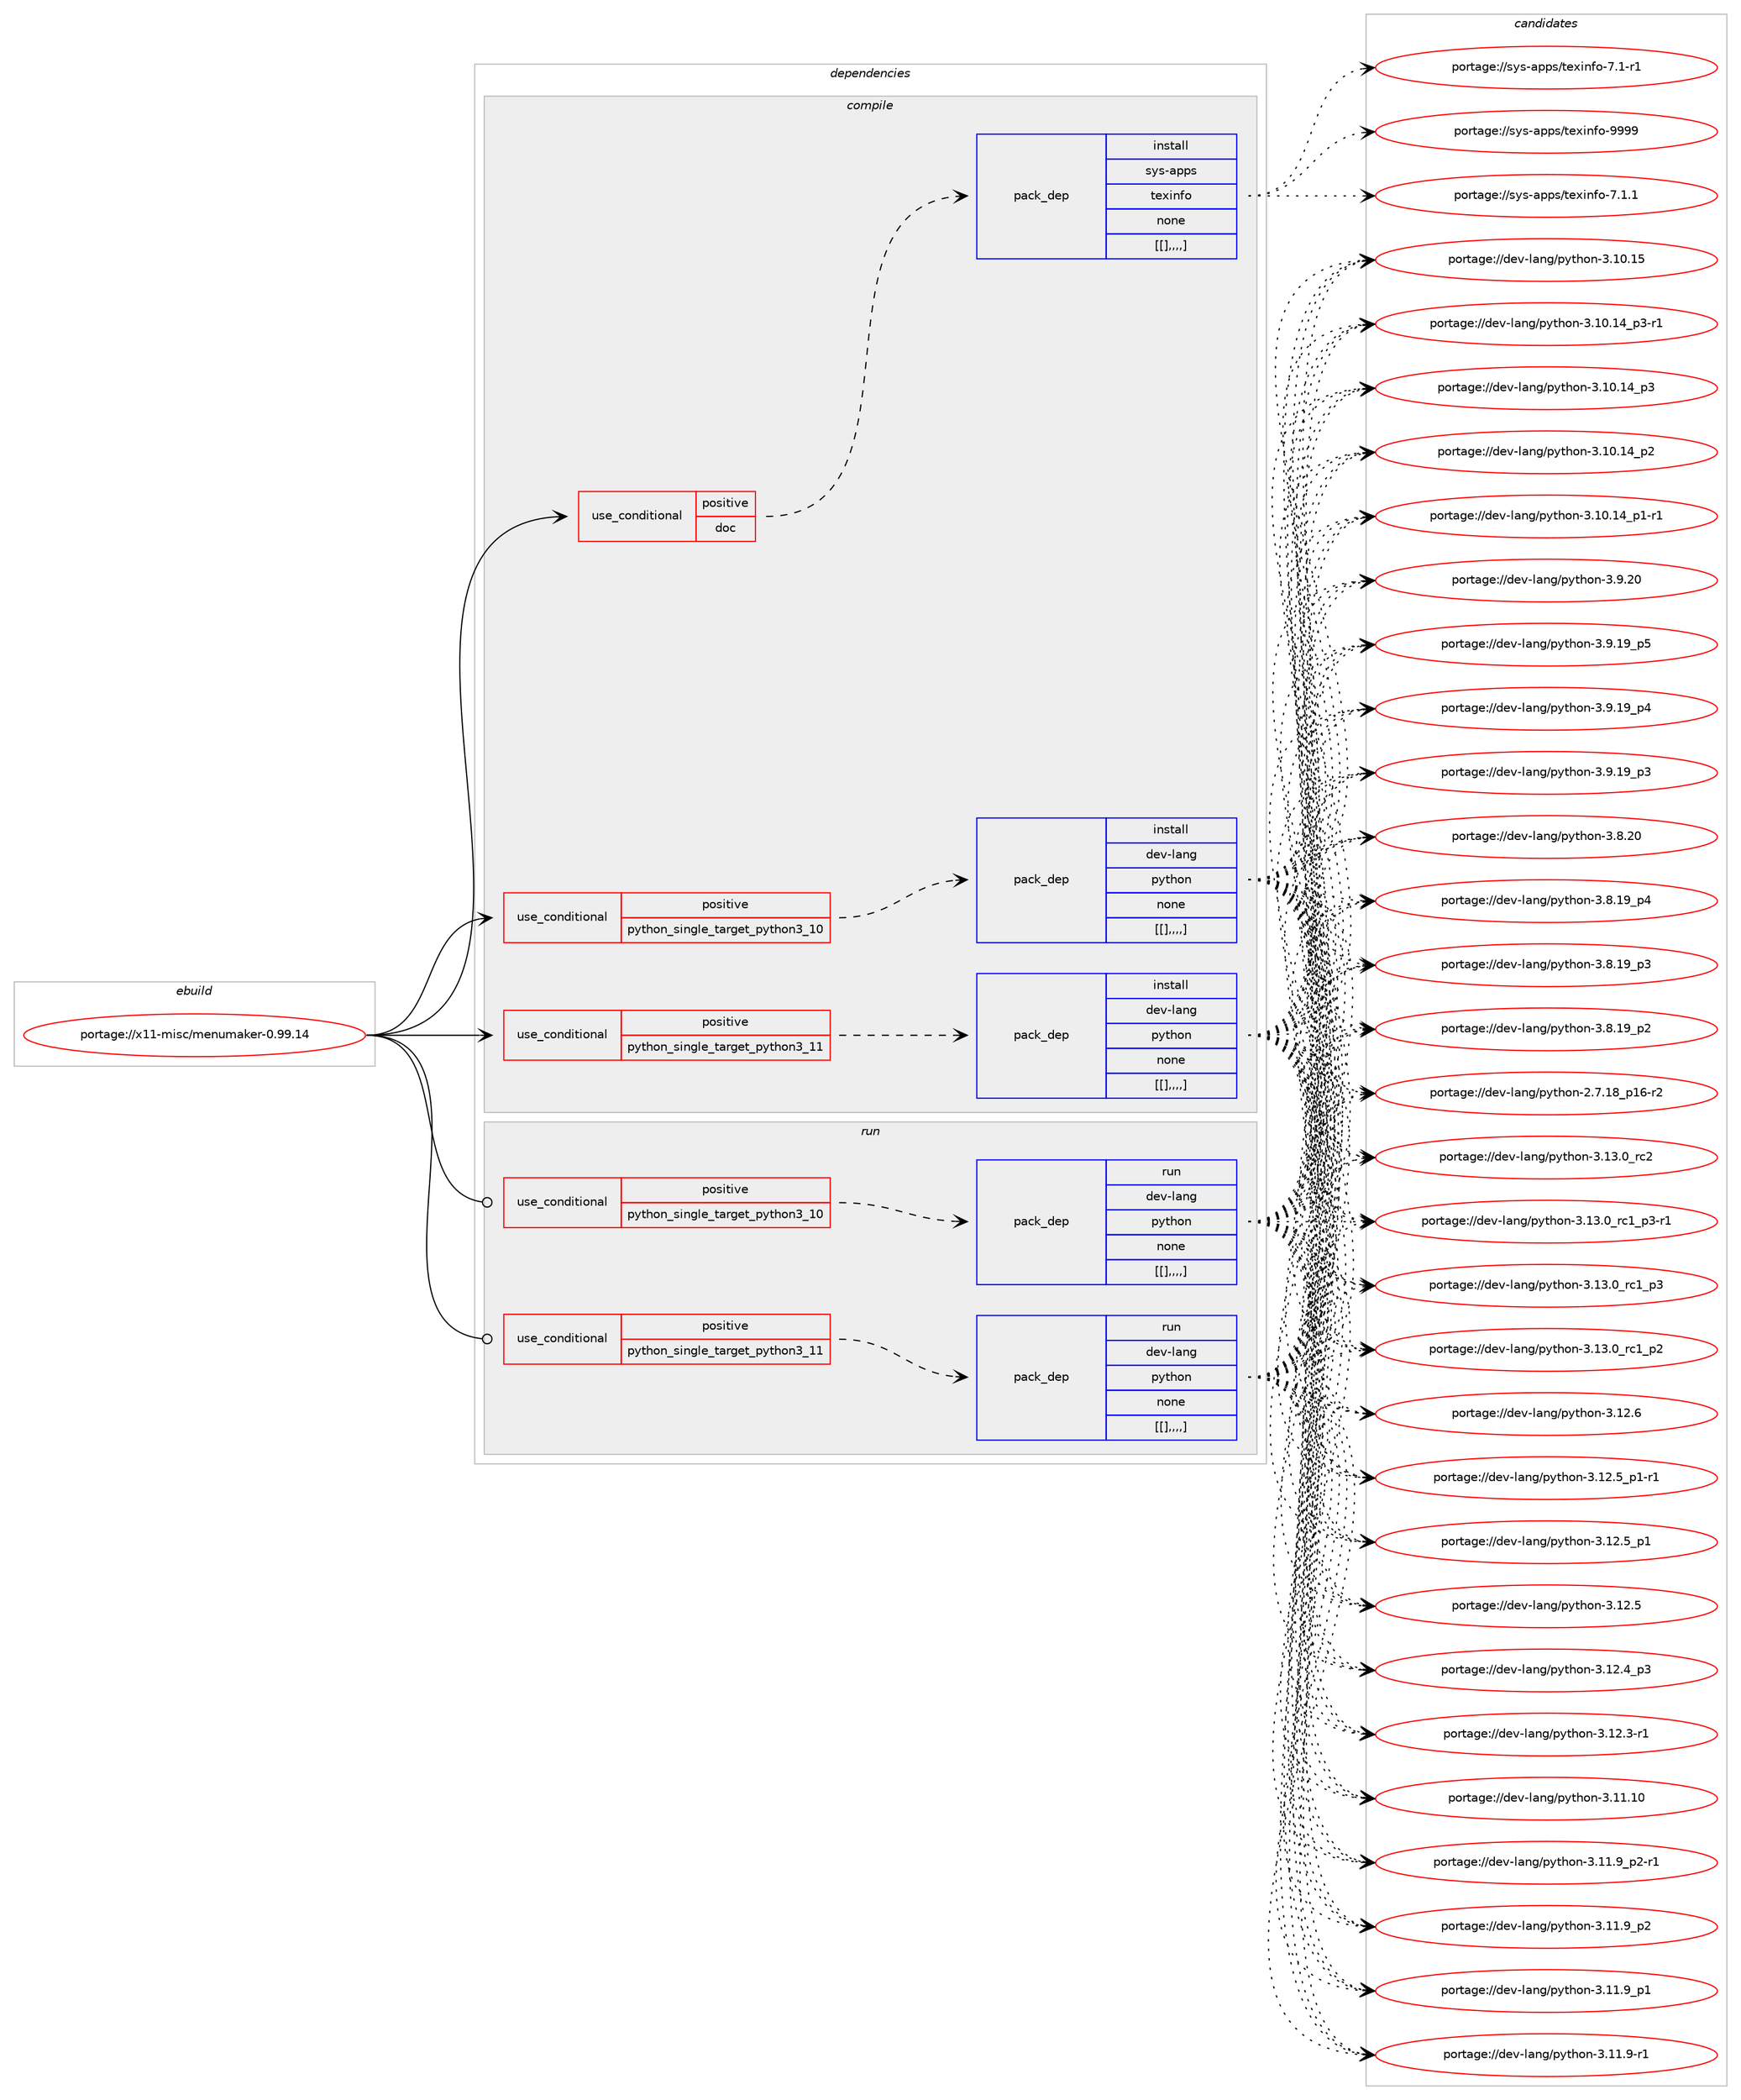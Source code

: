 digraph prolog {

# *************
# Graph options
# *************

newrank=true;
concentrate=true;
compound=true;
graph [rankdir=LR,fontname=Helvetica,fontsize=10,ranksep=1.5];#, ranksep=2.5, nodesep=0.2];
edge  [arrowhead=vee];
node  [fontname=Helvetica,fontsize=10];

# **********
# The ebuild
# **********

subgraph cluster_leftcol {
color=gray;
label=<<i>ebuild</i>>;
id [label="portage://x11-misc/menumaker-0.99.14", color=red, width=4, href="../x11-misc/menumaker-0.99.14.svg"];
}

# ****************
# The dependencies
# ****************

subgraph cluster_midcol {
color=gray;
label=<<i>dependencies</i>>;
subgraph cluster_compile {
fillcolor="#eeeeee";
style=filled;
label=<<i>compile</i>>;
subgraph cond127336 {
dependency480243 [label=<<TABLE BORDER="0" CELLBORDER="1" CELLSPACING="0" CELLPADDING="4"><TR><TD ROWSPAN="3" CELLPADDING="10">use_conditional</TD></TR><TR><TD>positive</TD></TR><TR><TD>doc</TD></TR></TABLE>>, shape=none, color=red];
subgraph pack349383 {
dependency480244 [label=<<TABLE BORDER="0" CELLBORDER="1" CELLSPACING="0" CELLPADDING="4" WIDTH="220"><TR><TD ROWSPAN="6" CELLPADDING="30">pack_dep</TD></TR><TR><TD WIDTH="110">install</TD></TR><TR><TD>sys-apps</TD></TR><TR><TD>texinfo</TD></TR><TR><TD>none</TD></TR><TR><TD>[[],,,,]</TD></TR></TABLE>>, shape=none, color=blue];
}
dependency480243:e -> dependency480244:w [weight=20,style="dashed",arrowhead="vee"];
}
id:e -> dependency480243:w [weight=20,style="solid",arrowhead="vee"];
subgraph cond127337 {
dependency480245 [label=<<TABLE BORDER="0" CELLBORDER="1" CELLSPACING="0" CELLPADDING="4"><TR><TD ROWSPAN="3" CELLPADDING="10">use_conditional</TD></TR><TR><TD>positive</TD></TR><TR><TD>python_single_target_python3_10</TD></TR></TABLE>>, shape=none, color=red];
subgraph pack349384 {
dependency480246 [label=<<TABLE BORDER="0" CELLBORDER="1" CELLSPACING="0" CELLPADDING="4" WIDTH="220"><TR><TD ROWSPAN="6" CELLPADDING="30">pack_dep</TD></TR><TR><TD WIDTH="110">install</TD></TR><TR><TD>dev-lang</TD></TR><TR><TD>python</TD></TR><TR><TD>none</TD></TR><TR><TD>[[],,,,]</TD></TR></TABLE>>, shape=none, color=blue];
}
dependency480245:e -> dependency480246:w [weight=20,style="dashed",arrowhead="vee"];
}
id:e -> dependency480245:w [weight=20,style="solid",arrowhead="vee"];
subgraph cond127338 {
dependency480247 [label=<<TABLE BORDER="0" CELLBORDER="1" CELLSPACING="0" CELLPADDING="4"><TR><TD ROWSPAN="3" CELLPADDING="10">use_conditional</TD></TR><TR><TD>positive</TD></TR><TR><TD>python_single_target_python3_11</TD></TR></TABLE>>, shape=none, color=red];
subgraph pack349385 {
dependency480248 [label=<<TABLE BORDER="0" CELLBORDER="1" CELLSPACING="0" CELLPADDING="4" WIDTH="220"><TR><TD ROWSPAN="6" CELLPADDING="30">pack_dep</TD></TR><TR><TD WIDTH="110">install</TD></TR><TR><TD>dev-lang</TD></TR><TR><TD>python</TD></TR><TR><TD>none</TD></TR><TR><TD>[[],,,,]</TD></TR></TABLE>>, shape=none, color=blue];
}
dependency480247:e -> dependency480248:w [weight=20,style="dashed",arrowhead="vee"];
}
id:e -> dependency480247:w [weight=20,style="solid",arrowhead="vee"];
}
subgraph cluster_compileandrun {
fillcolor="#eeeeee";
style=filled;
label=<<i>compile and run</i>>;
}
subgraph cluster_run {
fillcolor="#eeeeee";
style=filled;
label=<<i>run</i>>;
subgraph cond127339 {
dependency480249 [label=<<TABLE BORDER="0" CELLBORDER="1" CELLSPACING="0" CELLPADDING="4"><TR><TD ROWSPAN="3" CELLPADDING="10">use_conditional</TD></TR><TR><TD>positive</TD></TR><TR><TD>python_single_target_python3_10</TD></TR></TABLE>>, shape=none, color=red];
subgraph pack349386 {
dependency480250 [label=<<TABLE BORDER="0" CELLBORDER="1" CELLSPACING="0" CELLPADDING="4" WIDTH="220"><TR><TD ROWSPAN="6" CELLPADDING="30">pack_dep</TD></TR><TR><TD WIDTH="110">run</TD></TR><TR><TD>dev-lang</TD></TR><TR><TD>python</TD></TR><TR><TD>none</TD></TR><TR><TD>[[],,,,]</TD></TR></TABLE>>, shape=none, color=blue];
}
dependency480249:e -> dependency480250:w [weight=20,style="dashed",arrowhead="vee"];
}
id:e -> dependency480249:w [weight=20,style="solid",arrowhead="odot"];
subgraph cond127340 {
dependency480251 [label=<<TABLE BORDER="0" CELLBORDER="1" CELLSPACING="0" CELLPADDING="4"><TR><TD ROWSPAN="3" CELLPADDING="10">use_conditional</TD></TR><TR><TD>positive</TD></TR><TR><TD>python_single_target_python3_11</TD></TR></TABLE>>, shape=none, color=red];
subgraph pack349387 {
dependency480252 [label=<<TABLE BORDER="0" CELLBORDER="1" CELLSPACING="0" CELLPADDING="4" WIDTH="220"><TR><TD ROWSPAN="6" CELLPADDING="30">pack_dep</TD></TR><TR><TD WIDTH="110">run</TD></TR><TR><TD>dev-lang</TD></TR><TR><TD>python</TD></TR><TR><TD>none</TD></TR><TR><TD>[[],,,,]</TD></TR></TABLE>>, shape=none, color=blue];
}
dependency480251:e -> dependency480252:w [weight=20,style="dashed",arrowhead="vee"];
}
id:e -> dependency480251:w [weight=20,style="solid",arrowhead="odot"];
}
}

# **************
# The candidates
# **************

subgraph cluster_choices {
rank=same;
color=gray;
label=<<i>candidates</i>>;

subgraph choice349383 {
color=black;
nodesep=1;
choice1151211154597112112115471161011201051101021114557575757 [label="portage://sys-apps/texinfo-9999", color=red, width=4,href="../sys-apps/texinfo-9999.svg"];
choice115121115459711211211547116101120105110102111455546494649 [label="portage://sys-apps/texinfo-7.1.1", color=red, width=4,href="../sys-apps/texinfo-7.1.1.svg"];
choice115121115459711211211547116101120105110102111455546494511449 [label="portage://sys-apps/texinfo-7.1-r1", color=red, width=4,href="../sys-apps/texinfo-7.1-r1.svg"];
dependency480244:e -> choice1151211154597112112115471161011201051101021114557575757:w [style=dotted,weight="100"];
dependency480244:e -> choice115121115459711211211547116101120105110102111455546494649:w [style=dotted,weight="100"];
dependency480244:e -> choice115121115459711211211547116101120105110102111455546494511449:w [style=dotted,weight="100"];
}
subgraph choice349384 {
color=black;
nodesep=1;
choice10010111845108971101034711212111610411111045514649514648951149950 [label="portage://dev-lang/python-3.13.0_rc2", color=red, width=4,href="../dev-lang/python-3.13.0_rc2.svg"];
choice1001011184510897110103471121211161041111104551464951464895114994995112514511449 [label="portage://dev-lang/python-3.13.0_rc1_p3-r1", color=red, width=4,href="../dev-lang/python-3.13.0_rc1_p3-r1.svg"];
choice100101118451089711010347112121116104111110455146495146489511499499511251 [label="portage://dev-lang/python-3.13.0_rc1_p3", color=red, width=4,href="../dev-lang/python-3.13.0_rc1_p3.svg"];
choice100101118451089711010347112121116104111110455146495146489511499499511250 [label="portage://dev-lang/python-3.13.0_rc1_p2", color=red, width=4,href="../dev-lang/python-3.13.0_rc1_p2.svg"];
choice10010111845108971101034711212111610411111045514649504654 [label="portage://dev-lang/python-3.12.6", color=red, width=4,href="../dev-lang/python-3.12.6.svg"];
choice1001011184510897110103471121211161041111104551464950465395112494511449 [label="portage://dev-lang/python-3.12.5_p1-r1", color=red, width=4,href="../dev-lang/python-3.12.5_p1-r1.svg"];
choice100101118451089711010347112121116104111110455146495046539511249 [label="portage://dev-lang/python-3.12.5_p1", color=red, width=4,href="../dev-lang/python-3.12.5_p1.svg"];
choice10010111845108971101034711212111610411111045514649504653 [label="portage://dev-lang/python-3.12.5", color=red, width=4,href="../dev-lang/python-3.12.5.svg"];
choice100101118451089711010347112121116104111110455146495046529511251 [label="portage://dev-lang/python-3.12.4_p3", color=red, width=4,href="../dev-lang/python-3.12.4_p3.svg"];
choice100101118451089711010347112121116104111110455146495046514511449 [label="portage://dev-lang/python-3.12.3-r1", color=red, width=4,href="../dev-lang/python-3.12.3-r1.svg"];
choice1001011184510897110103471121211161041111104551464949464948 [label="portage://dev-lang/python-3.11.10", color=red, width=4,href="../dev-lang/python-3.11.10.svg"];
choice1001011184510897110103471121211161041111104551464949465795112504511449 [label="portage://dev-lang/python-3.11.9_p2-r1", color=red, width=4,href="../dev-lang/python-3.11.9_p2-r1.svg"];
choice100101118451089711010347112121116104111110455146494946579511250 [label="portage://dev-lang/python-3.11.9_p2", color=red, width=4,href="../dev-lang/python-3.11.9_p2.svg"];
choice100101118451089711010347112121116104111110455146494946579511249 [label="portage://dev-lang/python-3.11.9_p1", color=red, width=4,href="../dev-lang/python-3.11.9_p1.svg"];
choice100101118451089711010347112121116104111110455146494946574511449 [label="portage://dev-lang/python-3.11.9-r1", color=red, width=4,href="../dev-lang/python-3.11.9-r1.svg"];
choice1001011184510897110103471121211161041111104551464948464953 [label="portage://dev-lang/python-3.10.15", color=red, width=4,href="../dev-lang/python-3.10.15.svg"];
choice100101118451089711010347112121116104111110455146494846495295112514511449 [label="portage://dev-lang/python-3.10.14_p3-r1", color=red, width=4,href="../dev-lang/python-3.10.14_p3-r1.svg"];
choice10010111845108971101034711212111610411111045514649484649529511251 [label="portage://dev-lang/python-3.10.14_p3", color=red, width=4,href="../dev-lang/python-3.10.14_p3.svg"];
choice10010111845108971101034711212111610411111045514649484649529511250 [label="portage://dev-lang/python-3.10.14_p2", color=red, width=4,href="../dev-lang/python-3.10.14_p2.svg"];
choice100101118451089711010347112121116104111110455146494846495295112494511449 [label="portage://dev-lang/python-3.10.14_p1-r1", color=red, width=4,href="../dev-lang/python-3.10.14_p1-r1.svg"];
choice10010111845108971101034711212111610411111045514657465048 [label="portage://dev-lang/python-3.9.20", color=red, width=4,href="../dev-lang/python-3.9.20.svg"];
choice100101118451089711010347112121116104111110455146574649579511253 [label="portage://dev-lang/python-3.9.19_p5", color=red, width=4,href="../dev-lang/python-3.9.19_p5.svg"];
choice100101118451089711010347112121116104111110455146574649579511252 [label="portage://dev-lang/python-3.9.19_p4", color=red, width=4,href="../dev-lang/python-3.9.19_p4.svg"];
choice100101118451089711010347112121116104111110455146574649579511251 [label="portage://dev-lang/python-3.9.19_p3", color=red, width=4,href="../dev-lang/python-3.9.19_p3.svg"];
choice10010111845108971101034711212111610411111045514656465048 [label="portage://dev-lang/python-3.8.20", color=red, width=4,href="../dev-lang/python-3.8.20.svg"];
choice100101118451089711010347112121116104111110455146564649579511252 [label="portage://dev-lang/python-3.8.19_p4", color=red, width=4,href="../dev-lang/python-3.8.19_p4.svg"];
choice100101118451089711010347112121116104111110455146564649579511251 [label="portage://dev-lang/python-3.8.19_p3", color=red, width=4,href="../dev-lang/python-3.8.19_p3.svg"];
choice100101118451089711010347112121116104111110455146564649579511250 [label="portage://dev-lang/python-3.8.19_p2", color=red, width=4,href="../dev-lang/python-3.8.19_p2.svg"];
choice100101118451089711010347112121116104111110455046554649569511249544511450 [label="portage://dev-lang/python-2.7.18_p16-r2", color=red, width=4,href="../dev-lang/python-2.7.18_p16-r2.svg"];
dependency480246:e -> choice10010111845108971101034711212111610411111045514649514648951149950:w [style=dotted,weight="100"];
dependency480246:e -> choice1001011184510897110103471121211161041111104551464951464895114994995112514511449:w [style=dotted,weight="100"];
dependency480246:e -> choice100101118451089711010347112121116104111110455146495146489511499499511251:w [style=dotted,weight="100"];
dependency480246:e -> choice100101118451089711010347112121116104111110455146495146489511499499511250:w [style=dotted,weight="100"];
dependency480246:e -> choice10010111845108971101034711212111610411111045514649504654:w [style=dotted,weight="100"];
dependency480246:e -> choice1001011184510897110103471121211161041111104551464950465395112494511449:w [style=dotted,weight="100"];
dependency480246:e -> choice100101118451089711010347112121116104111110455146495046539511249:w [style=dotted,weight="100"];
dependency480246:e -> choice10010111845108971101034711212111610411111045514649504653:w [style=dotted,weight="100"];
dependency480246:e -> choice100101118451089711010347112121116104111110455146495046529511251:w [style=dotted,weight="100"];
dependency480246:e -> choice100101118451089711010347112121116104111110455146495046514511449:w [style=dotted,weight="100"];
dependency480246:e -> choice1001011184510897110103471121211161041111104551464949464948:w [style=dotted,weight="100"];
dependency480246:e -> choice1001011184510897110103471121211161041111104551464949465795112504511449:w [style=dotted,weight="100"];
dependency480246:e -> choice100101118451089711010347112121116104111110455146494946579511250:w [style=dotted,weight="100"];
dependency480246:e -> choice100101118451089711010347112121116104111110455146494946579511249:w [style=dotted,weight="100"];
dependency480246:e -> choice100101118451089711010347112121116104111110455146494946574511449:w [style=dotted,weight="100"];
dependency480246:e -> choice1001011184510897110103471121211161041111104551464948464953:w [style=dotted,weight="100"];
dependency480246:e -> choice100101118451089711010347112121116104111110455146494846495295112514511449:w [style=dotted,weight="100"];
dependency480246:e -> choice10010111845108971101034711212111610411111045514649484649529511251:w [style=dotted,weight="100"];
dependency480246:e -> choice10010111845108971101034711212111610411111045514649484649529511250:w [style=dotted,weight="100"];
dependency480246:e -> choice100101118451089711010347112121116104111110455146494846495295112494511449:w [style=dotted,weight="100"];
dependency480246:e -> choice10010111845108971101034711212111610411111045514657465048:w [style=dotted,weight="100"];
dependency480246:e -> choice100101118451089711010347112121116104111110455146574649579511253:w [style=dotted,weight="100"];
dependency480246:e -> choice100101118451089711010347112121116104111110455146574649579511252:w [style=dotted,weight="100"];
dependency480246:e -> choice100101118451089711010347112121116104111110455146574649579511251:w [style=dotted,weight="100"];
dependency480246:e -> choice10010111845108971101034711212111610411111045514656465048:w [style=dotted,weight="100"];
dependency480246:e -> choice100101118451089711010347112121116104111110455146564649579511252:w [style=dotted,weight="100"];
dependency480246:e -> choice100101118451089711010347112121116104111110455146564649579511251:w [style=dotted,weight="100"];
dependency480246:e -> choice100101118451089711010347112121116104111110455146564649579511250:w [style=dotted,weight="100"];
dependency480246:e -> choice100101118451089711010347112121116104111110455046554649569511249544511450:w [style=dotted,weight="100"];
}
subgraph choice349385 {
color=black;
nodesep=1;
choice10010111845108971101034711212111610411111045514649514648951149950 [label="portage://dev-lang/python-3.13.0_rc2", color=red, width=4,href="../dev-lang/python-3.13.0_rc2.svg"];
choice1001011184510897110103471121211161041111104551464951464895114994995112514511449 [label="portage://dev-lang/python-3.13.0_rc1_p3-r1", color=red, width=4,href="../dev-lang/python-3.13.0_rc1_p3-r1.svg"];
choice100101118451089711010347112121116104111110455146495146489511499499511251 [label="portage://dev-lang/python-3.13.0_rc1_p3", color=red, width=4,href="../dev-lang/python-3.13.0_rc1_p3.svg"];
choice100101118451089711010347112121116104111110455146495146489511499499511250 [label="portage://dev-lang/python-3.13.0_rc1_p2", color=red, width=4,href="../dev-lang/python-3.13.0_rc1_p2.svg"];
choice10010111845108971101034711212111610411111045514649504654 [label="portage://dev-lang/python-3.12.6", color=red, width=4,href="../dev-lang/python-3.12.6.svg"];
choice1001011184510897110103471121211161041111104551464950465395112494511449 [label="portage://dev-lang/python-3.12.5_p1-r1", color=red, width=4,href="../dev-lang/python-3.12.5_p1-r1.svg"];
choice100101118451089711010347112121116104111110455146495046539511249 [label="portage://dev-lang/python-3.12.5_p1", color=red, width=4,href="../dev-lang/python-3.12.5_p1.svg"];
choice10010111845108971101034711212111610411111045514649504653 [label="portage://dev-lang/python-3.12.5", color=red, width=4,href="../dev-lang/python-3.12.5.svg"];
choice100101118451089711010347112121116104111110455146495046529511251 [label="portage://dev-lang/python-3.12.4_p3", color=red, width=4,href="../dev-lang/python-3.12.4_p3.svg"];
choice100101118451089711010347112121116104111110455146495046514511449 [label="portage://dev-lang/python-3.12.3-r1", color=red, width=4,href="../dev-lang/python-3.12.3-r1.svg"];
choice1001011184510897110103471121211161041111104551464949464948 [label="portage://dev-lang/python-3.11.10", color=red, width=4,href="../dev-lang/python-3.11.10.svg"];
choice1001011184510897110103471121211161041111104551464949465795112504511449 [label="portage://dev-lang/python-3.11.9_p2-r1", color=red, width=4,href="../dev-lang/python-3.11.9_p2-r1.svg"];
choice100101118451089711010347112121116104111110455146494946579511250 [label="portage://dev-lang/python-3.11.9_p2", color=red, width=4,href="../dev-lang/python-3.11.9_p2.svg"];
choice100101118451089711010347112121116104111110455146494946579511249 [label="portage://dev-lang/python-3.11.9_p1", color=red, width=4,href="../dev-lang/python-3.11.9_p1.svg"];
choice100101118451089711010347112121116104111110455146494946574511449 [label="portage://dev-lang/python-3.11.9-r1", color=red, width=4,href="../dev-lang/python-3.11.9-r1.svg"];
choice1001011184510897110103471121211161041111104551464948464953 [label="portage://dev-lang/python-3.10.15", color=red, width=4,href="../dev-lang/python-3.10.15.svg"];
choice100101118451089711010347112121116104111110455146494846495295112514511449 [label="portage://dev-lang/python-3.10.14_p3-r1", color=red, width=4,href="../dev-lang/python-3.10.14_p3-r1.svg"];
choice10010111845108971101034711212111610411111045514649484649529511251 [label="portage://dev-lang/python-3.10.14_p3", color=red, width=4,href="../dev-lang/python-3.10.14_p3.svg"];
choice10010111845108971101034711212111610411111045514649484649529511250 [label="portage://dev-lang/python-3.10.14_p2", color=red, width=4,href="../dev-lang/python-3.10.14_p2.svg"];
choice100101118451089711010347112121116104111110455146494846495295112494511449 [label="portage://dev-lang/python-3.10.14_p1-r1", color=red, width=4,href="../dev-lang/python-3.10.14_p1-r1.svg"];
choice10010111845108971101034711212111610411111045514657465048 [label="portage://dev-lang/python-3.9.20", color=red, width=4,href="../dev-lang/python-3.9.20.svg"];
choice100101118451089711010347112121116104111110455146574649579511253 [label="portage://dev-lang/python-3.9.19_p5", color=red, width=4,href="../dev-lang/python-3.9.19_p5.svg"];
choice100101118451089711010347112121116104111110455146574649579511252 [label="portage://dev-lang/python-3.9.19_p4", color=red, width=4,href="../dev-lang/python-3.9.19_p4.svg"];
choice100101118451089711010347112121116104111110455146574649579511251 [label="portage://dev-lang/python-3.9.19_p3", color=red, width=4,href="../dev-lang/python-3.9.19_p3.svg"];
choice10010111845108971101034711212111610411111045514656465048 [label="portage://dev-lang/python-3.8.20", color=red, width=4,href="../dev-lang/python-3.8.20.svg"];
choice100101118451089711010347112121116104111110455146564649579511252 [label="portage://dev-lang/python-3.8.19_p4", color=red, width=4,href="../dev-lang/python-3.8.19_p4.svg"];
choice100101118451089711010347112121116104111110455146564649579511251 [label="portage://dev-lang/python-3.8.19_p3", color=red, width=4,href="../dev-lang/python-3.8.19_p3.svg"];
choice100101118451089711010347112121116104111110455146564649579511250 [label="portage://dev-lang/python-3.8.19_p2", color=red, width=4,href="../dev-lang/python-3.8.19_p2.svg"];
choice100101118451089711010347112121116104111110455046554649569511249544511450 [label="portage://dev-lang/python-2.7.18_p16-r2", color=red, width=4,href="../dev-lang/python-2.7.18_p16-r2.svg"];
dependency480248:e -> choice10010111845108971101034711212111610411111045514649514648951149950:w [style=dotted,weight="100"];
dependency480248:e -> choice1001011184510897110103471121211161041111104551464951464895114994995112514511449:w [style=dotted,weight="100"];
dependency480248:e -> choice100101118451089711010347112121116104111110455146495146489511499499511251:w [style=dotted,weight="100"];
dependency480248:e -> choice100101118451089711010347112121116104111110455146495146489511499499511250:w [style=dotted,weight="100"];
dependency480248:e -> choice10010111845108971101034711212111610411111045514649504654:w [style=dotted,weight="100"];
dependency480248:e -> choice1001011184510897110103471121211161041111104551464950465395112494511449:w [style=dotted,weight="100"];
dependency480248:e -> choice100101118451089711010347112121116104111110455146495046539511249:w [style=dotted,weight="100"];
dependency480248:e -> choice10010111845108971101034711212111610411111045514649504653:w [style=dotted,weight="100"];
dependency480248:e -> choice100101118451089711010347112121116104111110455146495046529511251:w [style=dotted,weight="100"];
dependency480248:e -> choice100101118451089711010347112121116104111110455146495046514511449:w [style=dotted,weight="100"];
dependency480248:e -> choice1001011184510897110103471121211161041111104551464949464948:w [style=dotted,weight="100"];
dependency480248:e -> choice1001011184510897110103471121211161041111104551464949465795112504511449:w [style=dotted,weight="100"];
dependency480248:e -> choice100101118451089711010347112121116104111110455146494946579511250:w [style=dotted,weight="100"];
dependency480248:e -> choice100101118451089711010347112121116104111110455146494946579511249:w [style=dotted,weight="100"];
dependency480248:e -> choice100101118451089711010347112121116104111110455146494946574511449:w [style=dotted,weight="100"];
dependency480248:e -> choice1001011184510897110103471121211161041111104551464948464953:w [style=dotted,weight="100"];
dependency480248:e -> choice100101118451089711010347112121116104111110455146494846495295112514511449:w [style=dotted,weight="100"];
dependency480248:e -> choice10010111845108971101034711212111610411111045514649484649529511251:w [style=dotted,weight="100"];
dependency480248:e -> choice10010111845108971101034711212111610411111045514649484649529511250:w [style=dotted,weight="100"];
dependency480248:e -> choice100101118451089711010347112121116104111110455146494846495295112494511449:w [style=dotted,weight="100"];
dependency480248:e -> choice10010111845108971101034711212111610411111045514657465048:w [style=dotted,weight="100"];
dependency480248:e -> choice100101118451089711010347112121116104111110455146574649579511253:w [style=dotted,weight="100"];
dependency480248:e -> choice100101118451089711010347112121116104111110455146574649579511252:w [style=dotted,weight="100"];
dependency480248:e -> choice100101118451089711010347112121116104111110455146574649579511251:w [style=dotted,weight="100"];
dependency480248:e -> choice10010111845108971101034711212111610411111045514656465048:w [style=dotted,weight="100"];
dependency480248:e -> choice100101118451089711010347112121116104111110455146564649579511252:w [style=dotted,weight="100"];
dependency480248:e -> choice100101118451089711010347112121116104111110455146564649579511251:w [style=dotted,weight="100"];
dependency480248:e -> choice100101118451089711010347112121116104111110455146564649579511250:w [style=dotted,weight="100"];
dependency480248:e -> choice100101118451089711010347112121116104111110455046554649569511249544511450:w [style=dotted,weight="100"];
}
subgraph choice349386 {
color=black;
nodesep=1;
choice10010111845108971101034711212111610411111045514649514648951149950 [label="portage://dev-lang/python-3.13.0_rc2", color=red, width=4,href="../dev-lang/python-3.13.0_rc2.svg"];
choice1001011184510897110103471121211161041111104551464951464895114994995112514511449 [label="portage://dev-lang/python-3.13.0_rc1_p3-r1", color=red, width=4,href="../dev-lang/python-3.13.0_rc1_p3-r1.svg"];
choice100101118451089711010347112121116104111110455146495146489511499499511251 [label="portage://dev-lang/python-3.13.0_rc1_p3", color=red, width=4,href="../dev-lang/python-3.13.0_rc1_p3.svg"];
choice100101118451089711010347112121116104111110455146495146489511499499511250 [label="portage://dev-lang/python-3.13.0_rc1_p2", color=red, width=4,href="../dev-lang/python-3.13.0_rc1_p2.svg"];
choice10010111845108971101034711212111610411111045514649504654 [label="portage://dev-lang/python-3.12.6", color=red, width=4,href="../dev-lang/python-3.12.6.svg"];
choice1001011184510897110103471121211161041111104551464950465395112494511449 [label="portage://dev-lang/python-3.12.5_p1-r1", color=red, width=4,href="../dev-lang/python-3.12.5_p1-r1.svg"];
choice100101118451089711010347112121116104111110455146495046539511249 [label="portage://dev-lang/python-3.12.5_p1", color=red, width=4,href="../dev-lang/python-3.12.5_p1.svg"];
choice10010111845108971101034711212111610411111045514649504653 [label="portage://dev-lang/python-3.12.5", color=red, width=4,href="../dev-lang/python-3.12.5.svg"];
choice100101118451089711010347112121116104111110455146495046529511251 [label="portage://dev-lang/python-3.12.4_p3", color=red, width=4,href="../dev-lang/python-3.12.4_p3.svg"];
choice100101118451089711010347112121116104111110455146495046514511449 [label="portage://dev-lang/python-3.12.3-r1", color=red, width=4,href="../dev-lang/python-3.12.3-r1.svg"];
choice1001011184510897110103471121211161041111104551464949464948 [label="portage://dev-lang/python-3.11.10", color=red, width=4,href="../dev-lang/python-3.11.10.svg"];
choice1001011184510897110103471121211161041111104551464949465795112504511449 [label="portage://dev-lang/python-3.11.9_p2-r1", color=red, width=4,href="../dev-lang/python-3.11.9_p2-r1.svg"];
choice100101118451089711010347112121116104111110455146494946579511250 [label="portage://dev-lang/python-3.11.9_p2", color=red, width=4,href="../dev-lang/python-3.11.9_p2.svg"];
choice100101118451089711010347112121116104111110455146494946579511249 [label="portage://dev-lang/python-3.11.9_p1", color=red, width=4,href="../dev-lang/python-3.11.9_p1.svg"];
choice100101118451089711010347112121116104111110455146494946574511449 [label="portage://dev-lang/python-3.11.9-r1", color=red, width=4,href="../dev-lang/python-3.11.9-r1.svg"];
choice1001011184510897110103471121211161041111104551464948464953 [label="portage://dev-lang/python-3.10.15", color=red, width=4,href="../dev-lang/python-3.10.15.svg"];
choice100101118451089711010347112121116104111110455146494846495295112514511449 [label="portage://dev-lang/python-3.10.14_p3-r1", color=red, width=4,href="../dev-lang/python-3.10.14_p3-r1.svg"];
choice10010111845108971101034711212111610411111045514649484649529511251 [label="portage://dev-lang/python-3.10.14_p3", color=red, width=4,href="../dev-lang/python-3.10.14_p3.svg"];
choice10010111845108971101034711212111610411111045514649484649529511250 [label="portage://dev-lang/python-3.10.14_p2", color=red, width=4,href="../dev-lang/python-3.10.14_p2.svg"];
choice100101118451089711010347112121116104111110455146494846495295112494511449 [label="portage://dev-lang/python-3.10.14_p1-r1", color=red, width=4,href="../dev-lang/python-3.10.14_p1-r1.svg"];
choice10010111845108971101034711212111610411111045514657465048 [label="portage://dev-lang/python-3.9.20", color=red, width=4,href="../dev-lang/python-3.9.20.svg"];
choice100101118451089711010347112121116104111110455146574649579511253 [label="portage://dev-lang/python-3.9.19_p5", color=red, width=4,href="../dev-lang/python-3.9.19_p5.svg"];
choice100101118451089711010347112121116104111110455146574649579511252 [label="portage://dev-lang/python-3.9.19_p4", color=red, width=4,href="../dev-lang/python-3.9.19_p4.svg"];
choice100101118451089711010347112121116104111110455146574649579511251 [label="portage://dev-lang/python-3.9.19_p3", color=red, width=4,href="../dev-lang/python-3.9.19_p3.svg"];
choice10010111845108971101034711212111610411111045514656465048 [label="portage://dev-lang/python-3.8.20", color=red, width=4,href="../dev-lang/python-3.8.20.svg"];
choice100101118451089711010347112121116104111110455146564649579511252 [label="portage://dev-lang/python-3.8.19_p4", color=red, width=4,href="../dev-lang/python-3.8.19_p4.svg"];
choice100101118451089711010347112121116104111110455146564649579511251 [label="portage://dev-lang/python-3.8.19_p3", color=red, width=4,href="../dev-lang/python-3.8.19_p3.svg"];
choice100101118451089711010347112121116104111110455146564649579511250 [label="portage://dev-lang/python-3.8.19_p2", color=red, width=4,href="../dev-lang/python-3.8.19_p2.svg"];
choice100101118451089711010347112121116104111110455046554649569511249544511450 [label="portage://dev-lang/python-2.7.18_p16-r2", color=red, width=4,href="../dev-lang/python-2.7.18_p16-r2.svg"];
dependency480250:e -> choice10010111845108971101034711212111610411111045514649514648951149950:w [style=dotted,weight="100"];
dependency480250:e -> choice1001011184510897110103471121211161041111104551464951464895114994995112514511449:w [style=dotted,weight="100"];
dependency480250:e -> choice100101118451089711010347112121116104111110455146495146489511499499511251:w [style=dotted,weight="100"];
dependency480250:e -> choice100101118451089711010347112121116104111110455146495146489511499499511250:w [style=dotted,weight="100"];
dependency480250:e -> choice10010111845108971101034711212111610411111045514649504654:w [style=dotted,weight="100"];
dependency480250:e -> choice1001011184510897110103471121211161041111104551464950465395112494511449:w [style=dotted,weight="100"];
dependency480250:e -> choice100101118451089711010347112121116104111110455146495046539511249:w [style=dotted,weight="100"];
dependency480250:e -> choice10010111845108971101034711212111610411111045514649504653:w [style=dotted,weight="100"];
dependency480250:e -> choice100101118451089711010347112121116104111110455146495046529511251:w [style=dotted,weight="100"];
dependency480250:e -> choice100101118451089711010347112121116104111110455146495046514511449:w [style=dotted,weight="100"];
dependency480250:e -> choice1001011184510897110103471121211161041111104551464949464948:w [style=dotted,weight="100"];
dependency480250:e -> choice1001011184510897110103471121211161041111104551464949465795112504511449:w [style=dotted,weight="100"];
dependency480250:e -> choice100101118451089711010347112121116104111110455146494946579511250:w [style=dotted,weight="100"];
dependency480250:e -> choice100101118451089711010347112121116104111110455146494946579511249:w [style=dotted,weight="100"];
dependency480250:e -> choice100101118451089711010347112121116104111110455146494946574511449:w [style=dotted,weight="100"];
dependency480250:e -> choice1001011184510897110103471121211161041111104551464948464953:w [style=dotted,weight="100"];
dependency480250:e -> choice100101118451089711010347112121116104111110455146494846495295112514511449:w [style=dotted,weight="100"];
dependency480250:e -> choice10010111845108971101034711212111610411111045514649484649529511251:w [style=dotted,weight="100"];
dependency480250:e -> choice10010111845108971101034711212111610411111045514649484649529511250:w [style=dotted,weight="100"];
dependency480250:e -> choice100101118451089711010347112121116104111110455146494846495295112494511449:w [style=dotted,weight="100"];
dependency480250:e -> choice10010111845108971101034711212111610411111045514657465048:w [style=dotted,weight="100"];
dependency480250:e -> choice100101118451089711010347112121116104111110455146574649579511253:w [style=dotted,weight="100"];
dependency480250:e -> choice100101118451089711010347112121116104111110455146574649579511252:w [style=dotted,weight="100"];
dependency480250:e -> choice100101118451089711010347112121116104111110455146574649579511251:w [style=dotted,weight="100"];
dependency480250:e -> choice10010111845108971101034711212111610411111045514656465048:w [style=dotted,weight="100"];
dependency480250:e -> choice100101118451089711010347112121116104111110455146564649579511252:w [style=dotted,weight="100"];
dependency480250:e -> choice100101118451089711010347112121116104111110455146564649579511251:w [style=dotted,weight="100"];
dependency480250:e -> choice100101118451089711010347112121116104111110455146564649579511250:w [style=dotted,weight="100"];
dependency480250:e -> choice100101118451089711010347112121116104111110455046554649569511249544511450:w [style=dotted,weight="100"];
}
subgraph choice349387 {
color=black;
nodesep=1;
choice10010111845108971101034711212111610411111045514649514648951149950 [label="portage://dev-lang/python-3.13.0_rc2", color=red, width=4,href="../dev-lang/python-3.13.0_rc2.svg"];
choice1001011184510897110103471121211161041111104551464951464895114994995112514511449 [label="portage://dev-lang/python-3.13.0_rc1_p3-r1", color=red, width=4,href="../dev-lang/python-3.13.0_rc1_p3-r1.svg"];
choice100101118451089711010347112121116104111110455146495146489511499499511251 [label="portage://dev-lang/python-3.13.0_rc1_p3", color=red, width=4,href="../dev-lang/python-3.13.0_rc1_p3.svg"];
choice100101118451089711010347112121116104111110455146495146489511499499511250 [label="portage://dev-lang/python-3.13.0_rc1_p2", color=red, width=4,href="../dev-lang/python-3.13.0_rc1_p2.svg"];
choice10010111845108971101034711212111610411111045514649504654 [label="portage://dev-lang/python-3.12.6", color=red, width=4,href="../dev-lang/python-3.12.6.svg"];
choice1001011184510897110103471121211161041111104551464950465395112494511449 [label="portage://dev-lang/python-3.12.5_p1-r1", color=red, width=4,href="../dev-lang/python-3.12.5_p1-r1.svg"];
choice100101118451089711010347112121116104111110455146495046539511249 [label="portage://dev-lang/python-3.12.5_p1", color=red, width=4,href="../dev-lang/python-3.12.5_p1.svg"];
choice10010111845108971101034711212111610411111045514649504653 [label="portage://dev-lang/python-3.12.5", color=red, width=4,href="../dev-lang/python-3.12.5.svg"];
choice100101118451089711010347112121116104111110455146495046529511251 [label="portage://dev-lang/python-3.12.4_p3", color=red, width=4,href="../dev-lang/python-3.12.4_p3.svg"];
choice100101118451089711010347112121116104111110455146495046514511449 [label="portage://dev-lang/python-3.12.3-r1", color=red, width=4,href="../dev-lang/python-3.12.3-r1.svg"];
choice1001011184510897110103471121211161041111104551464949464948 [label="portage://dev-lang/python-3.11.10", color=red, width=4,href="../dev-lang/python-3.11.10.svg"];
choice1001011184510897110103471121211161041111104551464949465795112504511449 [label="portage://dev-lang/python-3.11.9_p2-r1", color=red, width=4,href="../dev-lang/python-3.11.9_p2-r1.svg"];
choice100101118451089711010347112121116104111110455146494946579511250 [label="portage://dev-lang/python-3.11.9_p2", color=red, width=4,href="../dev-lang/python-3.11.9_p2.svg"];
choice100101118451089711010347112121116104111110455146494946579511249 [label="portage://dev-lang/python-3.11.9_p1", color=red, width=4,href="../dev-lang/python-3.11.9_p1.svg"];
choice100101118451089711010347112121116104111110455146494946574511449 [label="portage://dev-lang/python-3.11.9-r1", color=red, width=4,href="../dev-lang/python-3.11.9-r1.svg"];
choice1001011184510897110103471121211161041111104551464948464953 [label="portage://dev-lang/python-3.10.15", color=red, width=4,href="../dev-lang/python-3.10.15.svg"];
choice100101118451089711010347112121116104111110455146494846495295112514511449 [label="portage://dev-lang/python-3.10.14_p3-r1", color=red, width=4,href="../dev-lang/python-3.10.14_p3-r1.svg"];
choice10010111845108971101034711212111610411111045514649484649529511251 [label="portage://dev-lang/python-3.10.14_p3", color=red, width=4,href="../dev-lang/python-3.10.14_p3.svg"];
choice10010111845108971101034711212111610411111045514649484649529511250 [label="portage://dev-lang/python-3.10.14_p2", color=red, width=4,href="../dev-lang/python-3.10.14_p2.svg"];
choice100101118451089711010347112121116104111110455146494846495295112494511449 [label="portage://dev-lang/python-3.10.14_p1-r1", color=red, width=4,href="../dev-lang/python-3.10.14_p1-r1.svg"];
choice10010111845108971101034711212111610411111045514657465048 [label="portage://dev-lang/python-3.9.20", color=red, width=4,href="../dev-lang/python-3.9.20.svg"];
choice100101118451089711010347112121116104111110455146574649579511253 [label="portage://dev-lang/python-3.9.19_p5", color=red, width=4,href="../dev-lang/python-3.9.19_p5.svg"];
choice100101118451089711010347112121116104111110455146574649579511252 [label="portage://dev-lang/python-3.9.19_p4", color=red, width=4,href="../dev-lang/python-3.9.19_p4.svg"];
choice100101118451089711010347112121116104111110455146574649579511251 [label="portage://dev-lang/python-3.9.19_p3", color=red, width=4,href="../dev-lang/python-3.9.19_p3.svg"];
choice10010111845108971101034711212111610411111045514656465048 [label="portage://dev-lang/python-3.8.20", color=red, width=4,href="../dev-lang/python-3.8.20.svg"];
choice100101118451089711010347112121116104111110455146564649579511252 [label="portage://dev-lang/python-3.8.19_p4", color=red, width=4,href="../dev-lang/python-3.8.19_p4.svg"];
choice100101118451089711010347112121116104111110455146564649579511251 [label="portage://dev-lang/python-3.8.19_p3", color=red, width=4,href="../dev-lang/python-3.8.19_p3.svg"];
choice100101118451089711010347112121116104111110455146564649579511250 [label="portage://dev-lang/python-3.8.19_p2", color=red, width=4,href="../dev-lang/python-3.8.19_p2.svg"];
choice100101118451089711010347112121116104111110455046554649569511249544511450 [label="portage://dev-lang/python-2.7.18_p16-r2", color=red, width=4,href="../dev-lang/python-2.7.18_p16-r2.svg"];
dependency480252:e -> choice10010111845108971101034711212111610411111045514649514648951149950:w [style=dotted,weight="100"];
dependency480252:e -> choice1001011184510897110103471121211161041111104551464951464895114994995112514511449:w [style=dotted,weight="100"];
dependency480252:e -> choice100101118451089711010347112121116104111110455146495146489511499499511251:w [style=dotted,weight="100"];
dependency480252:e -> choice100101118451089711010347112121116104111110455146495146489511499499511250:w [style=dotted,weight="100"];
dependency480252:e -> choice10010111845108971101034711212111610411111045514649504654:w [style=dotted,weight="100"];
dependency480252:e -> choice1001011184510897110103471121211161041111104551464950465395112494511449:w [style=dotted,weight="100"];
dependency480252:e -> choice100101118451089711010347112121116104111110455146495046539511249:w [style=dotted,weight="100"];
dependency480252:e -> choice10010111845108971101034711212111610411111045514649504653:w [style=dotted,weight="100"];
dependency480252:e -> choice100101118451089711010347112121116104111110455146495046529511251:w [style=dotted,weight="100"];
dependency480252:e -> choice100101118451089711010347112121116104111110455146495046514511449:w [style=dotted,weight="100"];
dependency480252:e -> choice1001011184510897110103471121211161041111104551464949464948:w [style=dotted,weight="100"];
dependency480252:e -> choice1001011184510897110103471121211161041111104551464949465795112504511449:w [style=dotted,weight="100"];
dependency480252:e -> choice100101118451089711010347112121116104111110455146494946579511250:w [style=dotted,weight="100"];
dependency480252:e -> choice100101118451089711010347112121116104111110455146494946579511249:w [style=dotted,weight="100"];
dependency480252:e -> choice100101118451089711010347112121116104111110455146494946574511449:w [style=dotted,weight="100"];
dependency480252:e -> choice1001011184510897110103471121211161041111104551464948464953:w [style=dotted,weight="100"];
dependency480252:e -> choice100101118451089711010347112121116104111110455146494846495295112514511449:w [style=dotted,weight="100"];
dependency480252:e -> choice10010111845108971101034711212111610411111045514649484649529511251:w [style=dotted,weight="100"];
dependency480252:e -> choice10010111845108971101034711212111610411111045514649484649529511250:w [style=dotted,weight="100"];
dependency480252:e -> choice100101118451089711010347112121116104111110455146494846495295112494511449:w [style=dotted,weight="100"];
dependency480252:e -> choice10010111845108971101034711212111610411111045514657465048:w [style=dotted,weight="100"];
dependency480252:e -> choice100101118451089711010347112121116104111110455146574649579511253:w [style=dotted,weight="100"];
dependency480252:e -> choice100101118451089711010347112121116104111110455146574649579511252:w [style=dotted,weight="100"];
dependency480252:e -> choice100101118451089711010347112121116104111110455146574649579511251:w [style=dotted,weight="100"];
dependency480252:e -> choice10010111845108971101034711212111610411111045514656465048:w [style=dotted,weight="100"];
dependency480252:e -> choice100101118451089711010347112121116104111110455146564649579511252:w [style=dotted,weight="100"];
dependency480252:e -> choice100101118451089711010347112121116104111110455146564649579511251:w [style=dotted,weight="100"];
dependency480252:e -> choice100101118451089711010347112121116104111110455146564649579511250:w [style=dotted,weight="100"];
dependency480252:e -> choice100101118451089711010347112121116104111110455046554649569511249544511450:w [style=dotted,weight="100"];
}
}

}
